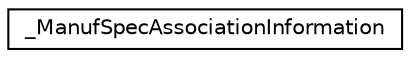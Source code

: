 digraph "Graphical Class Hierarchy"
{
  edge [fontname="Helvetica",fontsize="10",labelfontname="Helvetica",labelfontsize="10"];
  node [fontname="Helvetica",fontsize="10",shape=record];
  rankdir="LR";
  Node1 [label="_ManufSpecAssociationInformation",height=0.2,width=0.4,color="black", fillcolor="white", style="filled",URL="$struct___manuf_spec_association_information.html"];
}
